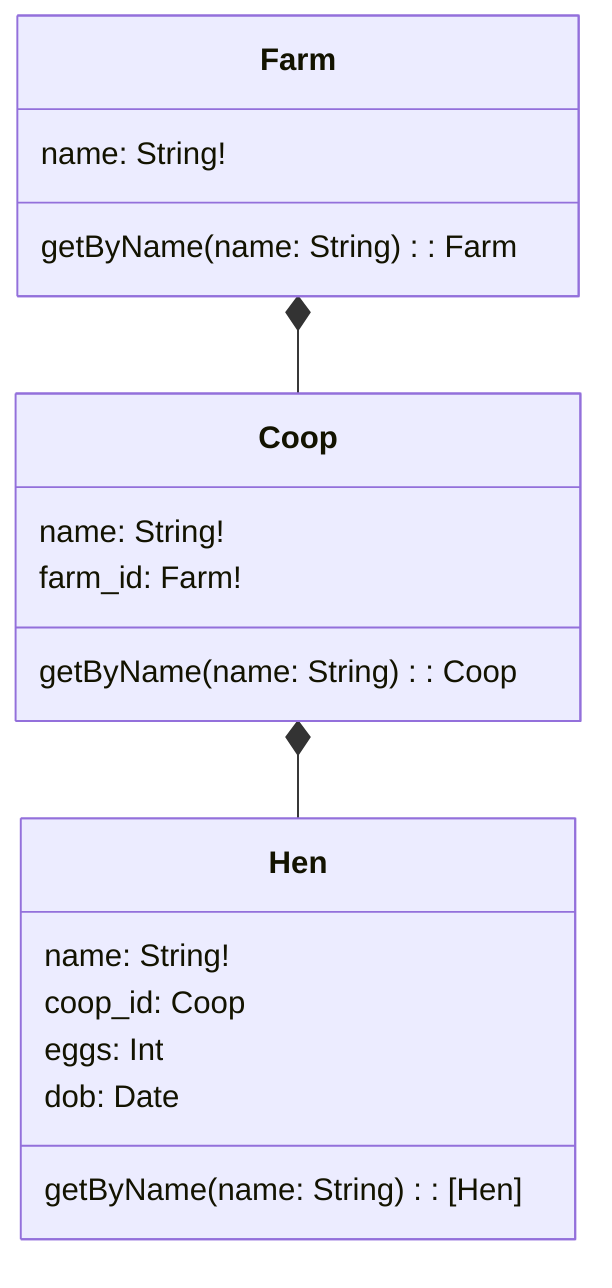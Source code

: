 classDiagram

    Farm *-- Coop
    class Farm {
        name: String!

        getByName(name: String): Farm
    }


    Coop *-- Hen
    class Coop {
        name: String!
        farm_id: Farm!

        getByName(name: String): Coop
    }

    class Hen {
        name: String!
        coop_id: Coop
        eggs: Int
        dob: Date

        getByName(name: String): [Hen]
    }